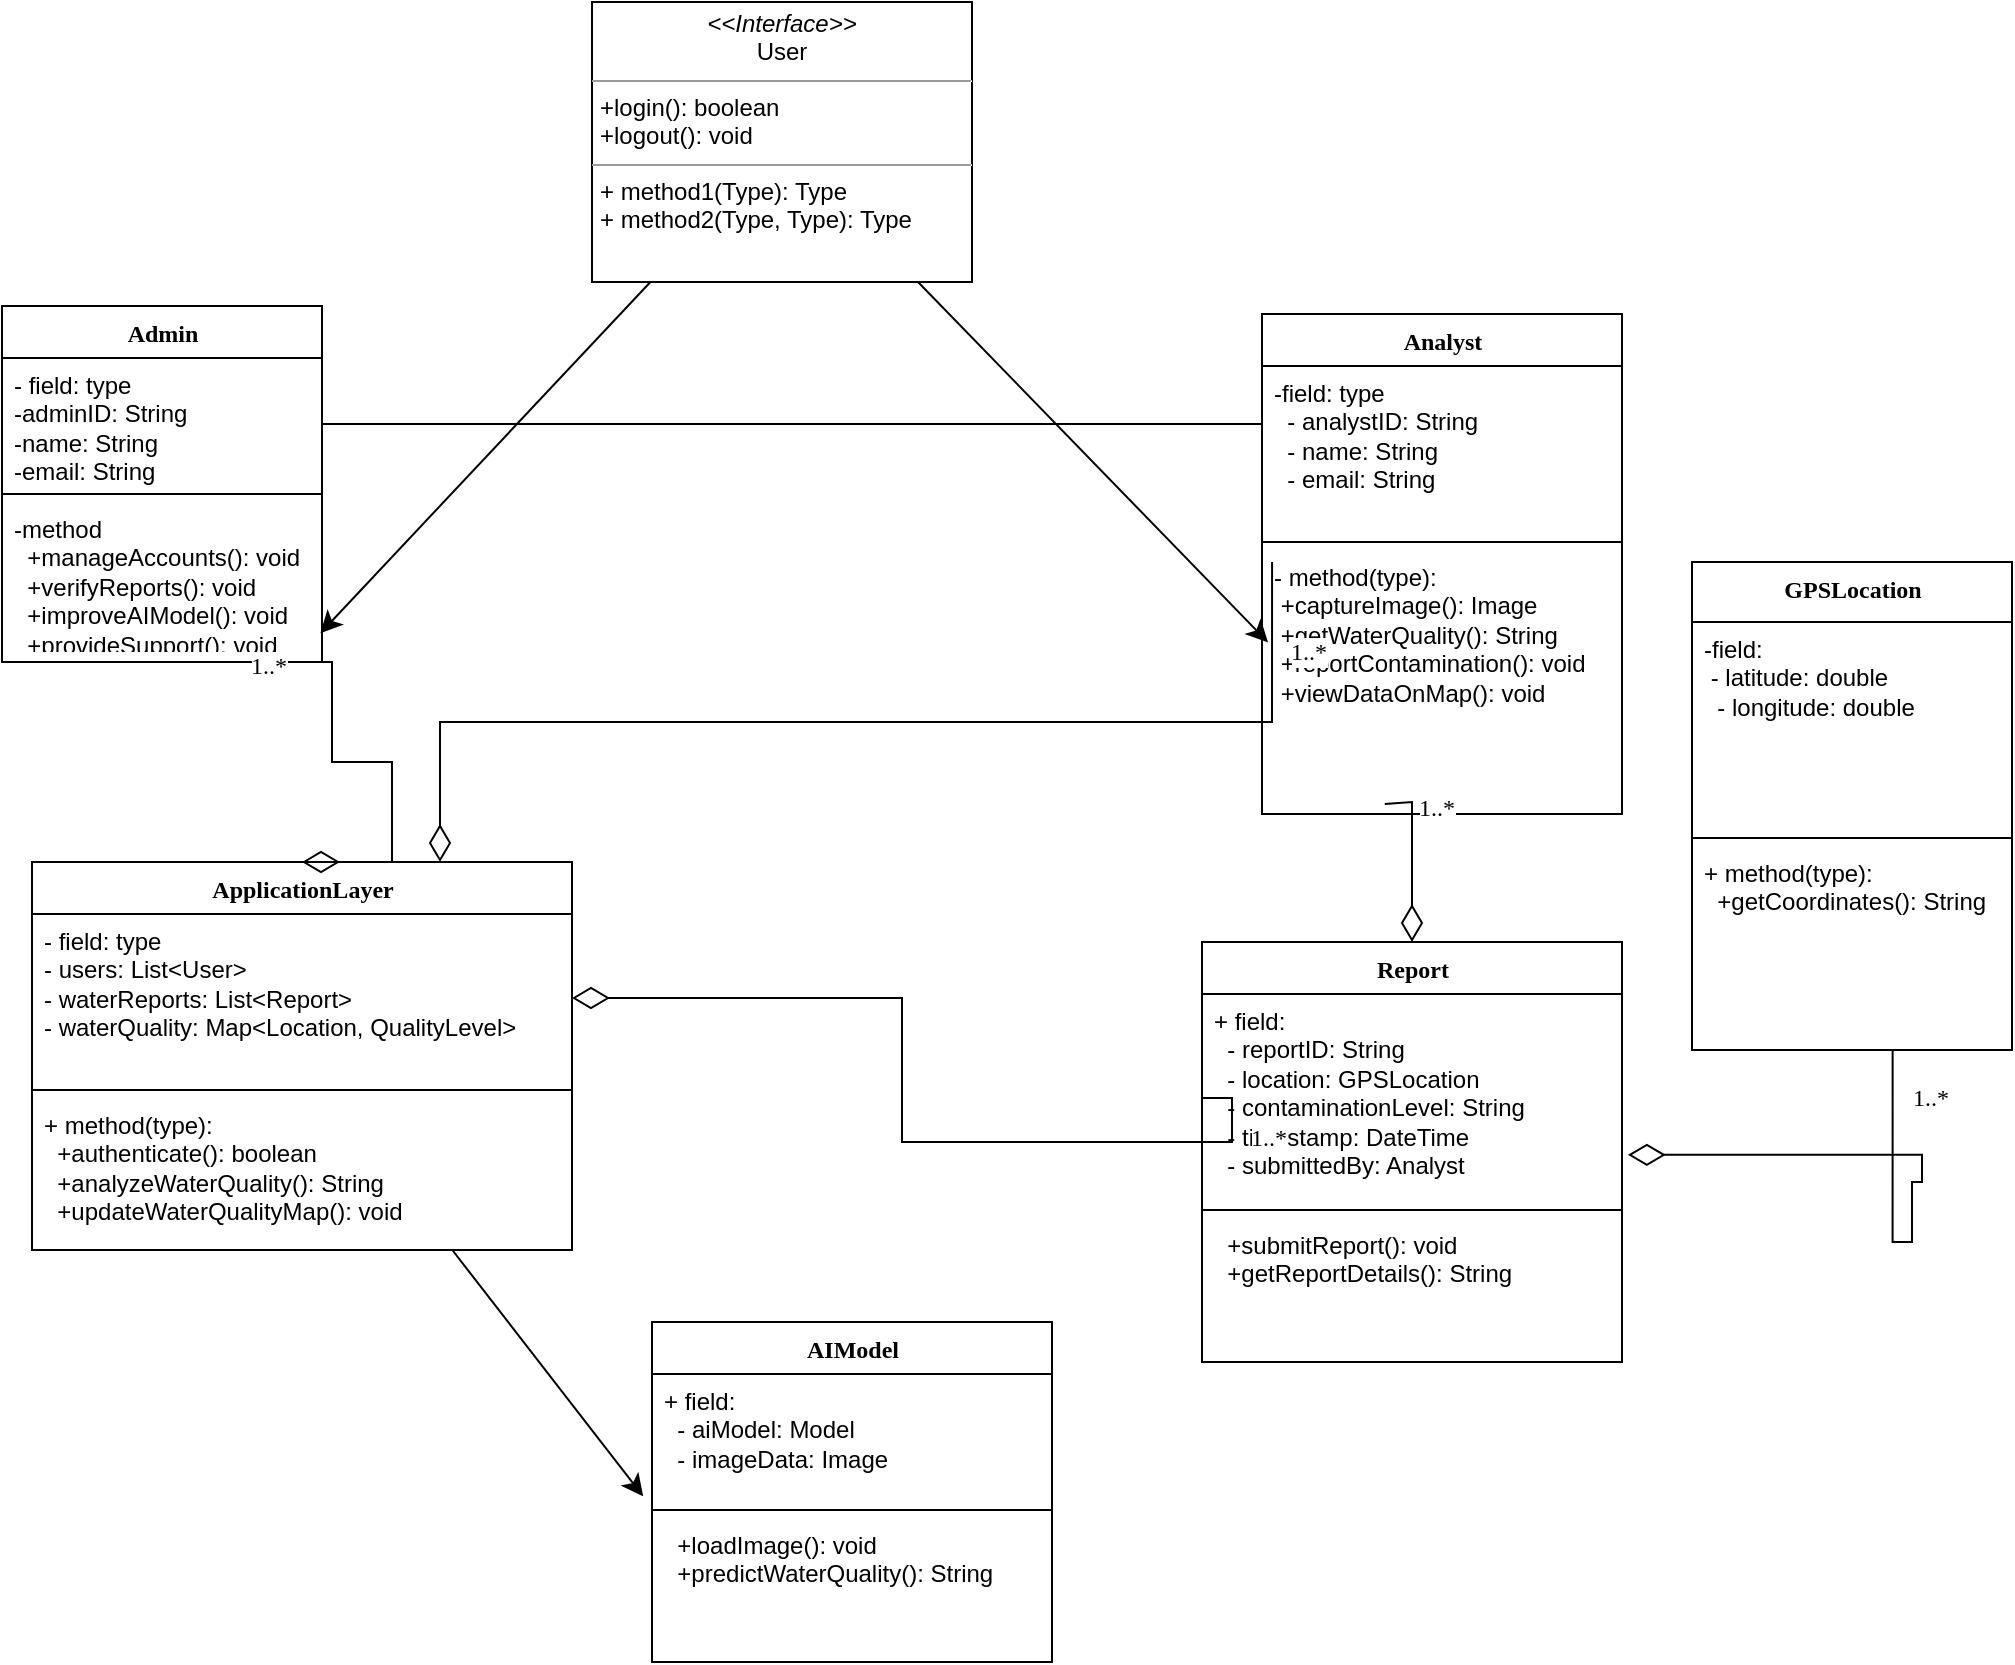 <mxfile version="28.0.7">
  <diagram name="Page-1" id="6133507b-19e7-1e82-6fc7-422aa6c4b21f">
    <mxGraphModel dx="1394" dy="2214" grid="1" gridSize="10" guides="1" tooltips="1" connect="1" arrows="1" fold="1" page="1" pageScale="1" pageWidth="1100" pageHeight="850" background="none" math="0" shadow="0">
      <root>
        <mxCell id="0" />
        <mxCell id="1" parent="0" />
        <mxCell id="235556782a83e6d0-1" value="ApplicationLayer" style="swimlane;html=1;fontStyle=1;align=center;verticalAlign=top;childLayout=stackLayout;horizontal=1;startSize=26;horizontalStack=0;resizeParent=1;resizeLast=0;collapsible=1;marginBottom=0;swimlaneFillColor=#ffffff;rounded=0;shadow=0;comic=0;labelBackgroundColor=none;strokeWidth=1;fillColor=none;fontFamily=Verdana;fontSize=12" parent="1" vertex="1">
          <mxGeometry x="50" y="410" width="270" height="194" as="geometry" />
        </mxCell>
        <mxCell id="235556782a83e6d0-2" value="- field: type&lt;div&gt;&lt;div&gt;- users: List&amp;lt;User&amp;gt;&amp;nbsp;&amp;nbsp;&lt;/div&gt;&lt;div&gt;- waterReports: List&amp;lt;Report&amp;gt;&amp;nbsp;&amp;nbsp;&lt;/div&gt;&lt;div&gt;- waterQuality: Map&amp;lt;Location, QualityLevel&amp;gt;&amp;nbsp;&amp;nbsp;&lt;/div&gt;&lt;/div&gt;&lt;div&gt;&lt;br&gt;&lt;/div&gt;" style="text;html=1;strokeColor=none;fillColor=none;align=left;verticalAlign=top;spacingLeft=4;spacingRight=4;whiteSpace=wrap;overflow=hidden;rotatable=0;points=[[0,0.5],[1,0.5]];portConstraint=eastwest;" parent="235556782a83e6d0-1" vertex="1">
          <mxGeometry y="26" width="270" height="84" as="geometry" />
        </mxCell>
        <mxCell id="235556782a83e6d0-6" value="" style="line;html=1;strokeWidth=1;fillColor=none;align=left;verticalAlign=middle;spacingTop=-1;spacingLeft=3;spacingRight=3;rotatable=0;labelPosition=right;points=[];portConstraint=eastwest;" parent="235556782a83e6d0-1" vertex="1">
          <mxGeometry y="110" width="270" height="8" as="geometry" />
        </mxCell>
        <mxCell id="235556782a83e6d0-7" value="+ method(type):&amp;nbsp;&lt;div&gt;&lt;div&gt;&amp;nbsp; +authenticate(): boolean&amp;nbsp;&amp;nbsp;&lt;/div&gt;&lt;div&gt;&amp;nbsp; +analyzeWaterQuality(): String&amp;nbsp;&amp;nbsp;&lt;/div&gt;&lt;div&gt;&amp;nbsp; +updateWaterQualityMap(): void&amp;nbsp;&amp;nbsp;&lt;/div&gt;&lt;/div&gt;" style="text;html=1;strokeColor=none;fillColor=none;align=left;verticalAlign=top;spacingLeft=4;spacingRight=4;whiteSpace=wrap;overflow=hidden;rotatable=0;points=[[0,0.5],[1,0.5]];portConstraint=eastwest;" parent="235556782a83e6d0-1" vertex="1">
          <mxGeometry y="118" width="270" height="72" as="geometry" />
        </mxCell>
        <mxCell id="78961159f06e98e8-17" value="Admin" style="swimlane;html=1;fontStyle=1;align=center;verticalAlign=top;childLayout=stackLayout;horizontal=1;startSize=26;horizontalStack=0;resizeParent=1;resizeLast=0;collapsible=1;marginBottom=0;swimlaneFillColor=#ffffff;rounded=0;shadow=0;comic=0;labelBackgroundColor=none;strokeWidth=1;fillColor=none;fontFamily=Verdana;fontSize=12" parent="1" vertex="1">
          <mxGeometry x="35" y="132" width="160" height="178" as="geometry" />
        </mxCell>
        <mxCell id="78961159f06e98e8-23" value="- field: type&lt;div&gt;-adminID: String&lt;/div&gt;&lt;div&gt;&lt;div&gt;-name: String&amp;nbsp;&amp;nbsp;&lt;/div&gt;&lt;div&gt;-email: String&lt;/div&gt;&lt;/div&gt;" style="text;html=1;strokeColor=none;fillColor=none;align=left;verticalAlign=top;spacingLeft=4;spacingRight=4;whiteSpace=wrap;overflow=hidden;rotatable=0;points=[[0,0.5],[1,0.5]];portConstraint=eastwest;" parent="78961159f06e98e8-17" vertex="1">
          <mxGeometry y="26" width="160" height="64" as="geometry" />
        </mxCell>
        <mxCell id="78961159f06e98e8-19" value="" style="line;html=1;strokeWidth=1;fillColor=none;align=left;verticalAlign=middle;spacingTop=-1;spacingLeft=3;spacingRight=3;rotatable=0;labelPosition=right;points=[];portConstraint=eastwest;" parent="78961159f06e98e8-17" vertex="1">
          <mxGeometry y="90" width="160" height="8" as="geometry" />
        </mxCell>
        <mxCell id="78961159f06e98e8-27" value="&lt;div&gt;-method&lt;/div&gt;&lt;div&gt;&amp;nbsp; +manageAccounts(): void&amp;nbsp;&amp;nbsp;&lt;/div&gt;&lt;div&gt;&amp;nbsp; +verifyReports(): void&amp;nbsp;&amp;nbsp;&lt;/div&gt;&lt;div&gt;&amp;nbsp; +improveAIModel(): void&amp;nbsp;&amp;nbsp;&lt;/div&gt;&lt;div&gt;&amp;nbsp; +provideSupport(): void&amp;nbsp;&amp;nbsp;&lt;/div&gt;" style="text;html=1;strokeColor=none;fillColor=none;align=left;verticalAlign=top;spacingLeft=4;spacingRight=4;whiteSpace=wrap;overflow=hidden;rotatable=0;points=[[0,0.5],[1,0.5]];portConstraint=eastwest;" parent="78961159f06e98e8-17" vertex="1">
          <mxGeometry y="98" width="160" height="72" as="geometry" />
        </mxCell>
        <mxCell id="b94bc138ca980ef-8" style="edgeStyle=orthogonalEdgeStyle;rounded=0;html=1;labelBackgroundColor=none;startArrow=none;startFill=0;startSize=8;endArrow=none;endFill=0;endSize=16;fontFamily=Verdana;fontSize=12;" parent="1" source="78961159f06e98e8-43" target="78961159f06e98e8-17" edge="1">
          <mxGeometry relative="1" as="geometry">
            <Array as="points">
              <mxPoint x="565" y="191" />
              <mxPoint x="565" y="191" />
            </Array>
          </mxGeometry>
        </mxCell>
        <mxCell id="78961159f06e98e8-43" value="Analyst" style="swimlane;html=1;fontStyle=1;align=center;verticalAlign=top;childLayout=stackLayout;horizontal=1;startSize=26;horizontalStack=0;resizeParent=1;resizeLast=0;collapsible=1;marginBottom=0;swimlaneFillColor=#ffffff;rounded=0;shadow=0;comic=0;labelBackgroundColor=none;strokeWidth=1;fillColor=none;fontFamily=Verdana;fontSize=12" parent="1" vertex="1">
          <mxGeometry x="665" y="136.0" width="180" height="250" as="geometry" />
        </mxCell>
        <mxCell id="78961159f06e98e8-44" value="-field: type&lt;div&gt;&lt;div&gt;&amp;nbsp; - analystID: String&amp;nbsp;&amp;nbsp;&lt;/div&gt;&lt;div&gt;&amp;nbsp; - name: String&amp;nbsp;&amp;nbsp;&lt;/div&gt;&lt;div&gt;&amp;nbsp; - email: String&lt;/div&gt;&lt;/div&gt;" style="text;html=1;strokeColor=none;fillColor=none;align=left;verticalAlign=top;spacingLeft=4;spacingRight=4;whiteSpace=wrap;overflow=hidden;rotatable=0;points=[[0,0.5],[1,0.5]];portConstraint=eastwest;" parent="78961159f06e98e8-43" vertex="1">
          <mxGeometry y="26" width="180" height="84" as="geometry" />
        </mxCell>
        <mxCell id="78961159f06e98e8-51" value="" style="line;html=1;strokeWidth=1;fillColor=none;align=left;verticalAlign=middle;spacingTop=-1;spacingLeft=3;spacingRight=3;rotatable=0;labelPosition=right;points=[];portConstraint=eastwest;" parent="78961159f06e98e8-43" vertex="1">
          <mxGeometry y="110" width="180" height="8" as="geometry" />
        </mxCell>
        <mxCell id="78961159f06e98e8-52" value="- method(type):&amp;nbsp;&lt;div&gt;&lt;div&gt;&amp;nbsp;+captureImage(): Image&amp;nbsp;&amp;nbsp;&lt;/div&gt;&lt;div&gt;&amp;nbsp;+getWaterQuality(): String&amp;nbsp;&amp;nbsp;&lt;/div&gt;&lt;div&gt;&amp;nbsp;+reportContamination(): void&amp;nbsp;&amp;nbsp;&lt;/div&gt;&lt;div&gt;&amp;nbsp;+viewDataOnMap(): void&amp;nbsp;&lt;/div&gt;&lt;/div&gt;" style="text;html=1;strokeColor=none;fillColor=none;align=left;verticalAlign=top;spacingLeft=4;spacingRight=4;whiteSpace=wrap;overflow=hidden;rotatable=0;points=[[0,0.5],[1,0.5]];portConstraint=eastwest;" parent="78961159f06e98e8-43" vertex="1">
          <mxGeometry y="118" width="180" height="132" as="geometry" />
        </mxCell>
        <mxCell id="b94bc138ca980ef-9" style="edgeStyle=orthogonalEdgeStyle;rounded=0;html=1;labelBackgroundColor=none;startArrow=none;startFill=0;startSize=8;endArrow=diamondThin;endFill=0;endSize=16;fontFamily=Verdana;fontSize=12;exitX=0.341;exitY=0.962;exitDx=0;exitDy=0;exitPerimeter=0;" parent="1" source="78961159f06e98e8-52" target="78961159f06e98e8-82" edge="1">
          <mxGeometry relative="1" as="geometry">
            <Array as="points">
              <mxPoint x="740" y="380" />
            </Array>
          </mxGeometry>
        </mxCell>
        <mxCell id="b94bc138ca980ef-19" value="1..*" style="text;html=1;resizable=0;points=[];align=center;verticalAlign=middle;labelBackgroundColor=#ffffff;fontSize=12;fontFamily=Verdana" parent="b94bc138ca980ef-9" vertex="1" connectable="0">
          <mxGeometry x="-0.847" y="-1" relative="1" as="geometry">
            <mxPoint x="19" y="1" as="offset" />
          </mxGeometry>
        </mxCell>
        <mxCell id="78961159f06e98e8-82" value="Report" style="swimlane;html=1;fontStyle=1;align=center;verticalAlign=top;childLayout=stackLayout;horizontal=1;startSize=26;horizontalStack=0;resizeParent=1;resizeLast=0;collapsible=1;marginBottom=0;swimlaneFillColor=#ffffff;rounded=0;shadow=0;comic=0;labelBackgroundColor=none;strokeWidth=1;fillColor=none;fontFamily=Verdana;fontSize=12" parent="1" vertex="1">
          <mxGeometry x="635" y="450" width="210" height="210" as="geometry" />
        </mxCell>
        <mxCell id="78961159f06e98e8-84" value="+ field:&amp;nbsp;&lt;div&gt;&lt;div&gt;&amp;nbsp; - reportID: String&amp;nbsp;&amp;nbsp;&lt;/div&gt;&lt;div&gt;&amp;nbsp; - location: GPSLocation&amp;nbsp;&amp;nbsp;&lt;/div&gt;&lt;div&gt;&amp;nbsp; - contaminationLevel: String&amp;nbsp;&amp;nbsp;&lt;/div&gt;&lt;div&gt;&amp;nbsp; - timestamp: DateTime&amp;nbsp;&amp;nbsp;&lt;/div&gt;&lt;div&gt;&amp;nbsp; - submittedBy: Analyst&amp;nbsp;&lt;/div&gt;&lt;/div&gt;" style="text;html=1;strokeColor=none;fillColor=none;align=left;verticalAlign=top;spacingLeft=4;spacingRight=4;whiteSpace=wrap;overflow=hidden;rotatable=0;points=[[0,0.5],[1,0.5]];portConstraint=eastwest;" parent="78961159f06e98e8-82" vertex="1">
          <mxGeometry y="26" width="210" height="104" as="geometry" />
        </mxCell>
        <mxCell id="78961159f06e98e8-90" value="" style="line;html=1;strokeWidth=1;fillColor=none;align=left;verticalAlign=middle;spacingTop=-1;spacingLeft=3;spacingRight=3;rotatable=0;labelPosition=right;points=[];portConstraint=eastwest;" parent="78961159f06e98e8-82" vertex="1">
          <mxGeometry y="130" width="210" height="8" as="geometry" />
        </mxCell>
        <mxCell id="78961159f06e98e8-94" value="&lt;div&gt;&amp;nbsp; +submitReport(): void&amp;nbsp;&amp;nbsp;&lt;/div&gt;&lt;div&gt;&amp;nbsp; +getReportDetails(): String&amp;nbsp;&lt;/div&gt;" style="text;html=1;strokeColor=none;fillColor=none;align=left;verticalAlign=top;spacingLeft=4;spacingRight=4;whiteSpace=wrap;overflow=hidden;rotatable=0;points=[[0,0.5],[1,0.5]];portConstraint=eastwest;" parent="78961159f06e98e8-82" vertex="1">
          <mxGeometry y="138" width="210" height="72" as="geometry" />
        </mxCell>
        <mxCell id="78961159f06e98e8-95" value="GPSLocation" style="swimlane;html=1;fontStyle=1;align=center;verticalAlign=top;childLayout=stackLayout;horizontal=1;startSize=30;horizontalStack=0;resizeParent=1;resizeLast=0;collapsible=1;marginBottom=0;swimlaneFillColor=#ffffff;rounded=0;shadow=0;comic=0;labelBackgroundColor=none;strokeWidth=1;fillColor=none;fontFamily=Verdana;fontSize=12" parent="1" vertex="1">
          <mxGeometry x="880" y="260" width="160" height="244" as="geometry" />
        </mxCell>
        <mxCell id="78961159f06e98e8-96" value="-field:&amp;nbsp;&lt;div&gt;&lt;div&gt;&amp;nbsp;- latitude: double&amp;nbsp;&amp;nbsp;&lt;/div&gt;&lt;div&gt;&amp;nbsp; - longitude: double&amp;nbsp;&amp;nbsp;&lt;/div&gt;&lt;/div&gt;" style="text;html=1;strokeColor=none;fillColor=none;align=left;verticalAlign=top;spacingLeft=4;spacingRight=4;whiteSpace=wrap;overflow=hidden;rotatable=0;points=[[0,0.5],[1,0.5]];portConstraint=eastwest;" parent="78961159f06e98e8-95" vertex="1">
          <mxGeometry y="30" width="160" height="104" as="geometry" />
        </mxCell>
        <mxCell id="78961159f06e98e8-103" value="" style="line;html=1;strokeWidth=1;fillColor=none;align=left;verticalAlign=middle;spacingTop=-1;spacingLeft=3;spacingRight=3;rotatable=0;labelPosition=right;points=[];portConstraint=eastwest;" parent="78961159f06e98e8-95" vertex="1">
          <mxGeometry y="134" width="160" height="8" as="geometry" />
        </mxCell>
        <mxCell id="78961159f06e98e8-104" value="+ method(type):&lt;div&gt;&amp;nbsp; +getCoordinates(): String&amp;nbsp;&lt;/div&gt;" style="text;html=1;strokeColor=none;fillColor=none;align=left;verticalAlign=top;spacingLeft=4;spacingRight=4;whiteSpace=wrap;overflow=hidden;rotatable=0;points=[[0,0.5],[1,0.5]];portConstraint=eastwest;" parent="78961159f06e98e8-95" vertex="1">
          <mxGeometry y="142" width="160" height="102" as="geometry" />
        </mxCell>
        <mxCell id="78961159f06e98e8-108" value="AIModel" style="swimlane;html=1;fontStyle=1;align=center;verticalAlign=top;childLayout=stackLayout;horizontal=1;startSize=26;horizontalStack=0;resizeParent=1;resizeLast=0;collapsible=1;marginBottom=0;swimlaneFillColor=#ffffff;rounded=0;shadow=0;comic=0;labelBackgroundColor=none;strokeWidth=1;fillColor=none;fontFamily=Verdana;fontSize=12" parent="1" vertex="1">
          <mxGeometry x="360" y="640" width="200" height="170" as="geometry" />
        </mxCell>
        <mxCell id="78961159f06e98e8-109" value="+ field:&amp;nbsp;&lt;div&gt;&lt;div&gt;&amp;nbsp; - aiModel: Model&amp;nbsp;&amp;nbsp;&lt;/div&gt;&lt;div&gt;&amp;nbsp; - imageData: Image&amp;nbsp;&lt;/div&gt;&lt;/div&gt;" style="text;html=1;strokeColor=none;fillColor=none;align=left;verticalAlign=top;spacingLeft=4;spacingRight=4;whiteSpace=wrap;overflow=hidden;rotatable=0;points=[[0,0.5],[1,0.5]];portConstraint=eastwest;" parent="78961159f06e98e8-108" vertex="1">
          <mxGeometry y="26" width="200" height="64" as="geometry" />
        </mxCell>
        <mxCell id="78961159f06e98e8-116" value="" style="line;html=1;strokeWidth=1;fillColor=none;align=left;verticalAlign=middle;spacingTop=-1;spacingLeft=3;spacingRight=3;rotatable=0;labelPosition=right;points=[];portConstraint=eastwest;" parent="78961159f06e98e8-108" vertex="1">
          <mxGeometry y="90" width="200" height="8" as="geometry" />
        </mxCell>
        <mxCell id="78961159f06e98e8-117" value="&lt;div&gt;&amp;nbsp; +loadImage(): void&amp;nbsp;&amp;nbsp;&lt;/div&gt;&lt;div&gt;&amp;nbsp; +predictWaterQuality(): String&amp;nbsp;&amp;nbsp;&lt;/div&gt;" style="text;html=1;strokeColor=none;fillColor=none;align=left;verticalAlign=top;spacingLeft=4;spacingRight=4;whiteSpace=wrap;overflow=hidden;rotatable=0;points=[[0,0.5],[1,0.5]];portConstraint=eastwest;" parent="78961159f06e98e8-108" vertex="1">
          <mxGeometry y="98" width="200" height="66" as="geometry" />
        </mxCell>
        <mxCell id="b94bc138ca980ef-1" value="&lt;p style=&quot;margin:0px;margin-top:4px;text-align:center;&quot;&gt;&lt;i&gt;&amp;lt;&amp;lt;Interface&amp;gt;&amp;gt;&lt;/i&gt;&lt;br&gt;User&lt;/p&gt;&lt;hr size=&quot;1&quot;&gt;&lt;p style=&quot;margin:0px;margin-left:4px;&quot;&gt;+login(): boolean&amp;nbsp;&amp;nbsp;&lt;/p&gt;&lt;p style=&quot;margin:0px;margin-left:4px;&quot;&gt;+logout(): void&amp;nbsp;&amp;nbsp;&lt;/p&gt;&lt;hr size=&quot;1&quot;&gt;&lt;p style=&quot;margin:0px;margin-left:4px;&quot;&gt;+ method1(Type): Type&lt;br&gt;+ method2(Type, Type): Type&lt;/p&gt;" style="verticalAlign=top;align=left;overflow=fill;fontSize=12;fontFamily=Helvetica;html=1;rounded=0;shadow=0;comic=0;labelBackgroundColor=none;strokeWidth=1" parent="1" vertex="1">
          <mxGeometry x="330" y="-20" width="190" height="140" as="geometry" />
        </mxCell>
        <mxCell id="HJq7dhyGCcZrF2hkzn_l-2" style="edgeStyle=none;curved=1;rounded=0;orthogonalLoop=1;jettySize=auto;html=1;entryX=0.995;entryY=0.911;entryDx=0;entryDy=0;entryPerimeter=0;fontSize=12;startSize=8;endSize=8;" edge="1" parent="1" source="b94bc138ca980ef-1" target="78961159f06e98e8-27">
          <mxGeometry relative="1" as="geometry" />
        </mxCell>
        <mxCell id="HJq7dhyGCcZrF2hkzn_l-3" style="edgeStyle=none;curved=1;rounded=0;orthogonalLoop=1;jettySize=auto;html=1;entryX=0.017;entryY=0.35;entryDx=0;entryDy=0;entryPerimeter=0;fontSize=12;startSize=8;endSize=8;" edge="1" parent="1" source="b94bc138ca980ef-1" target="78961159f06e98e8-52">
          <mxGeometry relative="1" as="geometry" />
        </mxCell>
        <mxCell id="HJq7dhyGCcZrF2hkzn_l-6" style="edgeStyle=none;curved=1;rounded=0;orthogonalLoop=1;jettySize=auto;html=1;entryX=-0.022;entryY=0.956;entryDx=0;entryDy=0;entryPerimeter=0;fontSize=12;startSize=8;endSize=8;" edge="1" parent="1" source="235556782a83e6d0-1" target="78961159f06e98e8-109">
          <mxGeometry relative="1" as="geometry" />
        </mxCell>
        <mxCell id="HJq7dhyGCcZrF2hkzn_l-7" style="edgeStyle=orthogonalEdgeStyle;rounded=0;html=1;labelBackgroundColor=none;startArrow=none;startFill=0;startSize=8;endArrow=diamondThin;endFill=0;endSize=16;fontFamily=Verdana;fontSize=12;exitX=0;exitY=0.5;exitDx=0;exitDy=0;entryX=1;entryY=0.5;entryDx=0;entryDy=0;" edge="1" parent="1" source="78961159f06e98e8-84" target="235556782a83e6d0-2">
          <mxGeometry relative="1" as="geometry">
            <mxPoint x="340" y="539" as="sourcePoint" />
            <mxPoint x="570" y="490" as="targetPoint" />
            <Array as="points">
              <mxPoint x="650" y="550" />
              <mxPoint x="485" y="550" />
              <mxPoint x="485" y="478" />
            </Array>
          </mxGeometry>
        </mxCell>
        <mxCell id="HJq7dhyGCcZrF2hkzn_l-8" value="1..*" style="text;html=1;resizable=0;points=[];align=center;verticalAlign=middle;labelBackgroundColor=#ffffff;fontSize=12;fontFamily=Verdana" vertex="1" connectable="0" parent="HJq7dhyGCcZrF2hkzn_l-7">
          <mxGeometry x="-0.847" y="-1" relative="1" as="geometry">
            <mxPoint x="19" y="1" as="offset" />
          </mxGeometry>
        </mxCell>
        <mxCell id="HJq7dhyGCcZrF2hkzn_l-11" style="edgeStyle=orthogonalEdgeStyle;rounded=0;html=1;labelBackgroundColor=none;startArrow=none;startFill=0;startSize=8;endArrow=diamondThin;endFill=0;endSize=16;fontFamily=Verdana;fontSize=12;exitX=0.627;exitY=1.001;exitDx=0;exitDy=0;entryX=1.014;entryY=0.773;entryDx=0;entryDy=0;entryPerimeter=0;exitPerimeter=0;" edge="1" parent="1" source="78961159f06e98e8-104" target="78961159f06e98e8-84">
          <mxGeometry relative="1" as="geometry">
            <mxPoint x="1145" y="617.92" as="sourcePoint" />
            <mxPoint x="830" y="567.92" as="targetPoint" />
            <Array as="points">
              <mxPoint x="980" y="600" />
              <mxPoint x="990" y="600" />
              <mxPoint x="990" y="570" />
              <mxPoint x="995" y="570" />
              <mxPoint x="995" y="556" />
            </Array>
          </mxGeometry>
        </mxCell>
        <mxCell id="HJq7dhyGCcZrF2hkzn_l-12" value="1..*" style="text;html=1;resizable=0;points=[];align=center;verticalAlign=middle;labelBackgroundColor=#ffffff;fontSize=12;fontFamily=Verdana" vertex="1" connectable="0" parent="HJq7dhyGCcZrF2hkzn_l-11">
          <mxGeometry x="-0.847" y="-1" relative="1" as="geometry">
            <mxPoint x="19" y="1" as="offset" />
          </mxGeometry>
        </mxCell>
        <mxCell id="HJq7dhyGCcZrF2hkzn_l-14" style="edgeStyle=orthogonalEdgeStyle;rounded=0;html=1;labelBackgroundColor=none;startArrow=none;startFill=0;startSize=8;endArrow=diamondThin;endFill=0;endSize=16;fontFamily=Verdana;fontSize=12;exitX=0.594;exitY=1.111;exitDx=0;exitDy=0;entryX=0.5;entryY=0;entryDx=0;entryDy=0;exitPerimeter=0;" edge="1" parent="1" source="78961159f06e98e8-27" target="235556782a83e6d0-1">
          <mxGeometry relative="1" as="geometry">
            <mxPoint x="505" y="410" as="sourcePoint" />
            <mxPoint x="190" y="360" as="targetPoint" />
            <Array as="points">
              <mxPoint x="200" y="310" />
              <mxPoint x="200" y="360" />
              <mxPoint x="230" y="360" />
              <mxPoint x="230" y="410" />
            </Array>
          </mxGeometry>
        </mxCell>
        <mxCell id="HJq7dhyGCcZrF2hkzn_l-15" value="1..*" style="text;html=1;resizable=0;points=[];align=center;verticalAlign=middle;labelBackgroundColor=#ffffff;fontSize=12;fontFamily=Verdana" vertex="1" connectable="0" parent="HJq7dhyGCcZrF2hkzn_l-14">
          <mxGeometry x="-0.847" y="-1" relative="1" as="geometry">
            <mxPoint x="19" y="1" as="offset" />
          </mxGeometry>
        </mxCell>
        <mxCell id="HJq7dhyGCcZrF2hkzn_l-17" style="edgeStyle=orthogonalEdgeStyle;rounded=0;html=1;labelBackgroundColor=none;startArrow=none;startFill=0;startSize=8;endArrow=diamondThin;endFill=0;endSize=16;fontFamily=Verdana;fontSize=12;exitX=0.028;exitY=0.045;exitDx=0;exitDy=0;exitPerimeter=0;" edge="1" parent="1" source="78961159f06e98e8-52">
          <mxGeometry relative="1" as="geometry">
            <mxPoint x="240" y="341" as="sourcePoint" />
            <mxPoint x="254" y="410" as="targetPoint" />
            <Array as="points">
              <mxPoint x="670" y="340" />
              <mxPoint x="254" y="340" />
            </Array>
          </mxGeometry>
        </mxCell>
        <mxCell id="HJq7dhyGCcZrF2hkzn_l-18" value="1..*" style="text;html=1;resizable=0;points=[];align=center;verticalAlign=middle;labelBackgroundColor=#ffffff;fontSize=12;fontFamily=Verdana" vertex="1" connectable="0" parent="HJq7dhyGCcZrF2hkzn_l-17">
          <mxGeometry x="-0.847" y="-1" relative="1" as="geometry">
            <mxPoint x="19" y="1" as="offset" />
          </mxGeometry>
        </mxCell>
      </root>
    </mxGraphModel>
  </diagram>
</mxfile>

